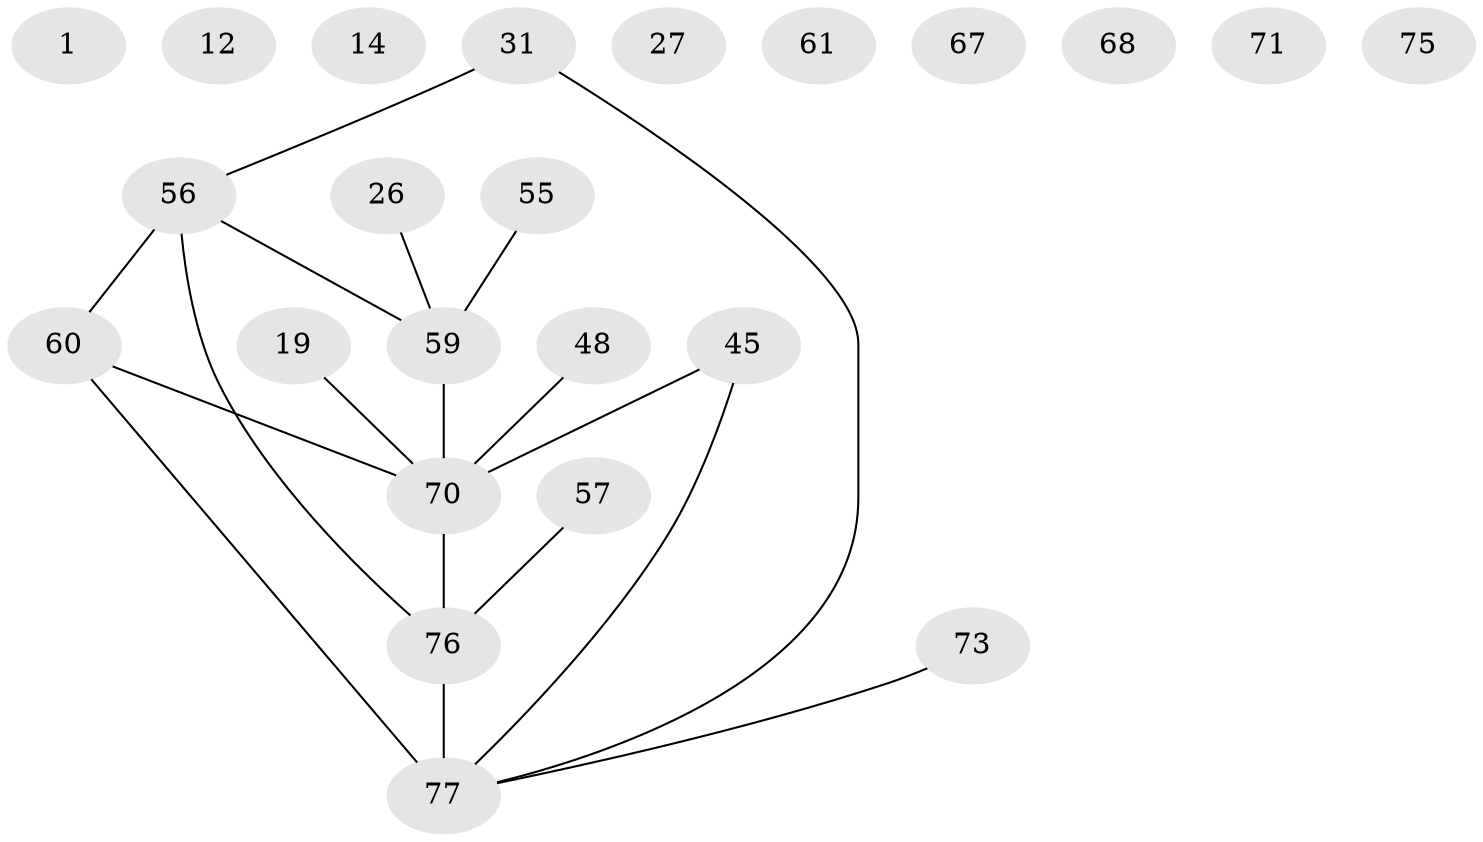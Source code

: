 // original degree distribution, {0: 0.09090909090909091, 2: 0.33766233766233766, 3: 0.18181818181818182, 1: 0.18181818181818182, 4: 0.09090909090909091, 5: 0.09090909090909091, 7: 0.012987012987012988, 6: 0.012987012987012988}
// Generated by graph-tools (version 1.1) at 2025/42/03/04/25 21:42:32]
// undirected, 23 vertices, 18 edges
graph export_dot {
graph [start="1"]
  node [color=gray90,style=filled];
  1;
  12;
  14;
  19;
  26;
  27;
  31;
  45 [super="+40"];
  48 [super="+39"];
  55 [super="+24"];
  56 [super="+28+52"];
  57 [super="+4"];
  59 [super="+54+51"];
  60 [super="+13"];
  61;
  67;
  68;
  70 [super="+64+44+58+41+49+65+69"];
  71 [super="+11"];
  73;
  75 [super="+72"];
  76 [super="+25+22+50+74"];
  77 [super="+46+66"];
  19 -- 70;
  26 -- 59;
  31 -- 56;
  31 -- 77;
  45 -- 77 [weight=3];
  45 -- 70;
  48 -- 70 [weight=2];
  55 -- 59;
  56 -- 76 [weight=4];
  56 -- 60;
  56 -- 59 [weight=2];
  57 -- 76;
  59 -- 70 [weight=5];
  60 -- 77;
  60 -- 70;
  70 -- 76 [weight=5];
  73 -- 77;
  76 -- 77 [weight=5];
}
